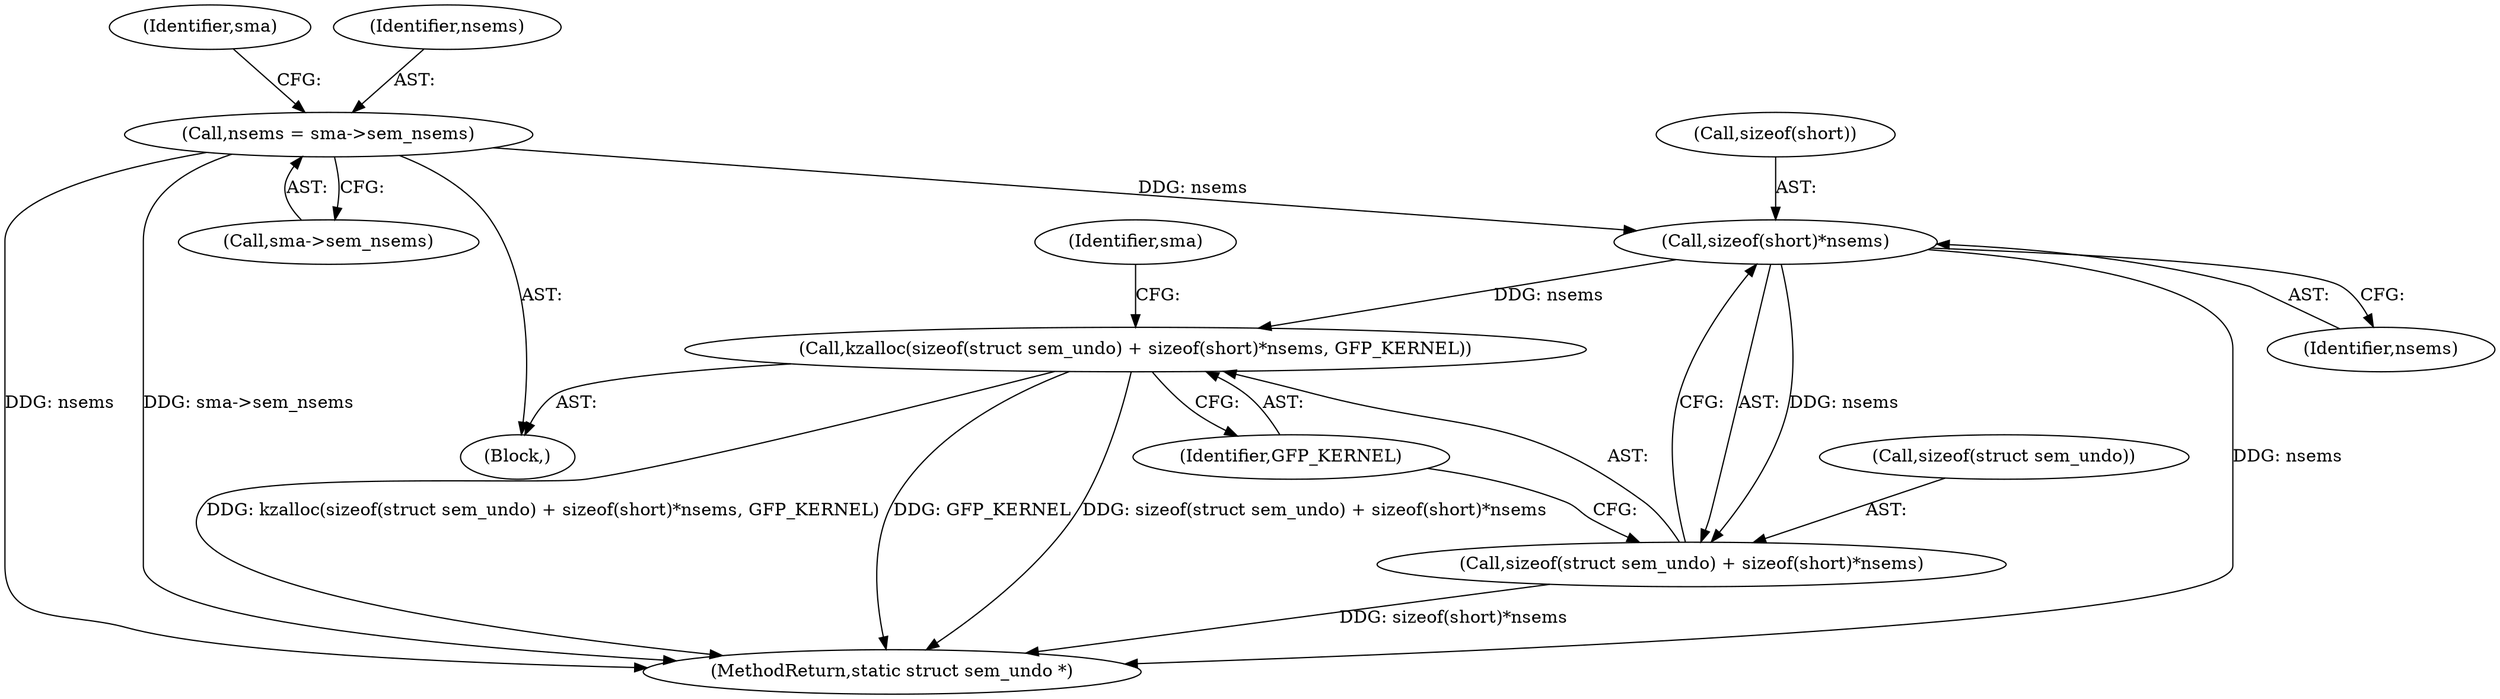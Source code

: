 digraph "0_linux_6062a8dc0517bce23e3c2f7d2fea5e22411269a3_2@pointer" {
"1000159" [label="(Call,nsems = sma->sem_nsems)"];
"1000181" [label="(Call,sizeof(short)*nsems)"];
"1000177" [label="(Call,kzalloc(sizeof(struct sem_undo) + sizeof(short)*nsems, GFP_KERNEL))"];
"1000178" [label="(Call,sizeof(struct sem_undo) + sizeof(short)*nsems)"];
"1000188" [label="(Identifier,sma)"];
"1000184" [label="(Identifier,nsems)"];
"1000185" [label="(Identifier,GFP_KERNEL)"];
"1000258" [label="(MethodReturn,static struct sem_undo *)"];
"1000161" [label="(Call,sma->sem_nsems)"];
"1000182" [label="(Call,sizeof(short))"];
"1000179" [label="(Call,sizeof(struct sem_undo))"];
"1000167" [label="(Identifier,sma)"];
"1000178" [label="(Call,sizeof(struct sem_undo) + sizeof(short)*nsems)"];
"1000159" [label="(Call,nsems = sma->sem_nsems)"];
"1000109" [label="(Block,)"];
"1000181" [label="(Call,sizeof(short)*nsems)"];
"1000177" [label="(Call,kzalloc(sizeof(struct sem_undo) + sizeof(short)*nsems, GFP_KERNEL))"];
"1000160" [label="(Identifier,nsems)"];
"1000159" -> "1000109"  [label="AST: "];
"1000159" -> "1000161"  [label="CFG: "];
"1000160" -> "1000159"  [label="AST: "];
"1000161" -> "1000159"  [label="AST: "];
"1000167" -> "1000159"  [label="CFG: "];
"1000159" -> "1000258"  [label="DDG: nsems"];
"1000159" -> "1000258"  [label="DDG: sma->sem_nsems"];
"1000159" -> "1000181"  [label="DDG: nsems"];
"1000181" -> "1000178"  [label="AST: "];
"1000181" -> "1000184"  [label="CFG: "];
"1000182" -> "1000181"  [label="AST: "];
"1000184" -> "1000181"  [label="AST: "];
"1000178" -> "1000181"  [label="CFG: "];
"1000181" -> "1000258"  [label="DDG: nsems"];
"1000181" -> "1000177"  [label="DDG: nsems"];
"1000181" -> "1000178"  [label="DDG: nsems"];
"1000177" -> "1000109"  [label="AST: "];
"1000177" -> "1000185"  [label="CFG: "];
"1000178" -> "1000177"  [label="AST: "];
"1000185" -> "1000177"  [label="AST: "];
"1000188" -> "1000177"  [label="CFG: "];
"1000177" -> "1000258"  [label="DDG: GFP_KERNEL"];
"1000177" -> "1000258"  [label="DDG: sizeof(struct sem_undo) + sizeof(short)*nsems"];
"1000177" -> "1000258"  [label="DDG: kzalloc(sizeof(struct sem_undo) + sizeof(short)*nsems, GFP_KERNEL)"];
"1000179" -> "1000178"  [label="AST: "];
"1000185" -> "1000178"  [label="CFG: "];
"1000178" -> "1000258"  [label="DDG: sizeof(short)*nsems"];
}
